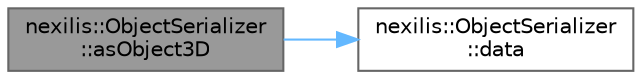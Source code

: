 digraph "nexilis::ObjectSerializer::asObject3D"
{
 // LATEX_PDF_SIZE
  bgcolor="transparent";
  edge [fontname=Helvetica,fontsize=10,labelfontname=Helvetica,labelfontsize=10];
  node [fontname=Helvetica,fontsize=10,shape=box,height=0.2,width=0.4];
  rankdir="LR";
  Node1 [id="Node000001",label="nexilis::ObjectSerializer\l::asObject3D",height=0.2,width=0.4,color="gray40", fillcolor="grey60", style="filled", fontcolor="black",tooltip=" "];
  Node1 -> Node2 [id="edge1_Node000001_Node000002",color="steelblue1",style="solid",tooltip=" "];
  Node2 [id="Node000002",label="nexilis::ObjectSerializer\l::data",height=0.2,width=0.4,color="grey40", fillcolor="white", style="filled",URL="$de/dfb/classnexilis_1_1ObjectSerializer.html#a36d2d4088fb996f7af67a30024ce6e98",tooltip=" "];
}
